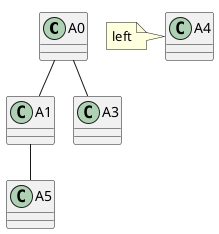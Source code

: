 {
  "sha1": "phclyrvdaii4njogw97t4h79kltuhly",
  "insertion": {
    "when": "2024-06-04T17:28:41.191Z",
    "user": "plantuml@gmail.com"
  }
}
@startuml
!pragma layout smetana

A0 -- A1
A0 -- A3
A1 -- A5

class A4
note left of A4 : left

@enduml
